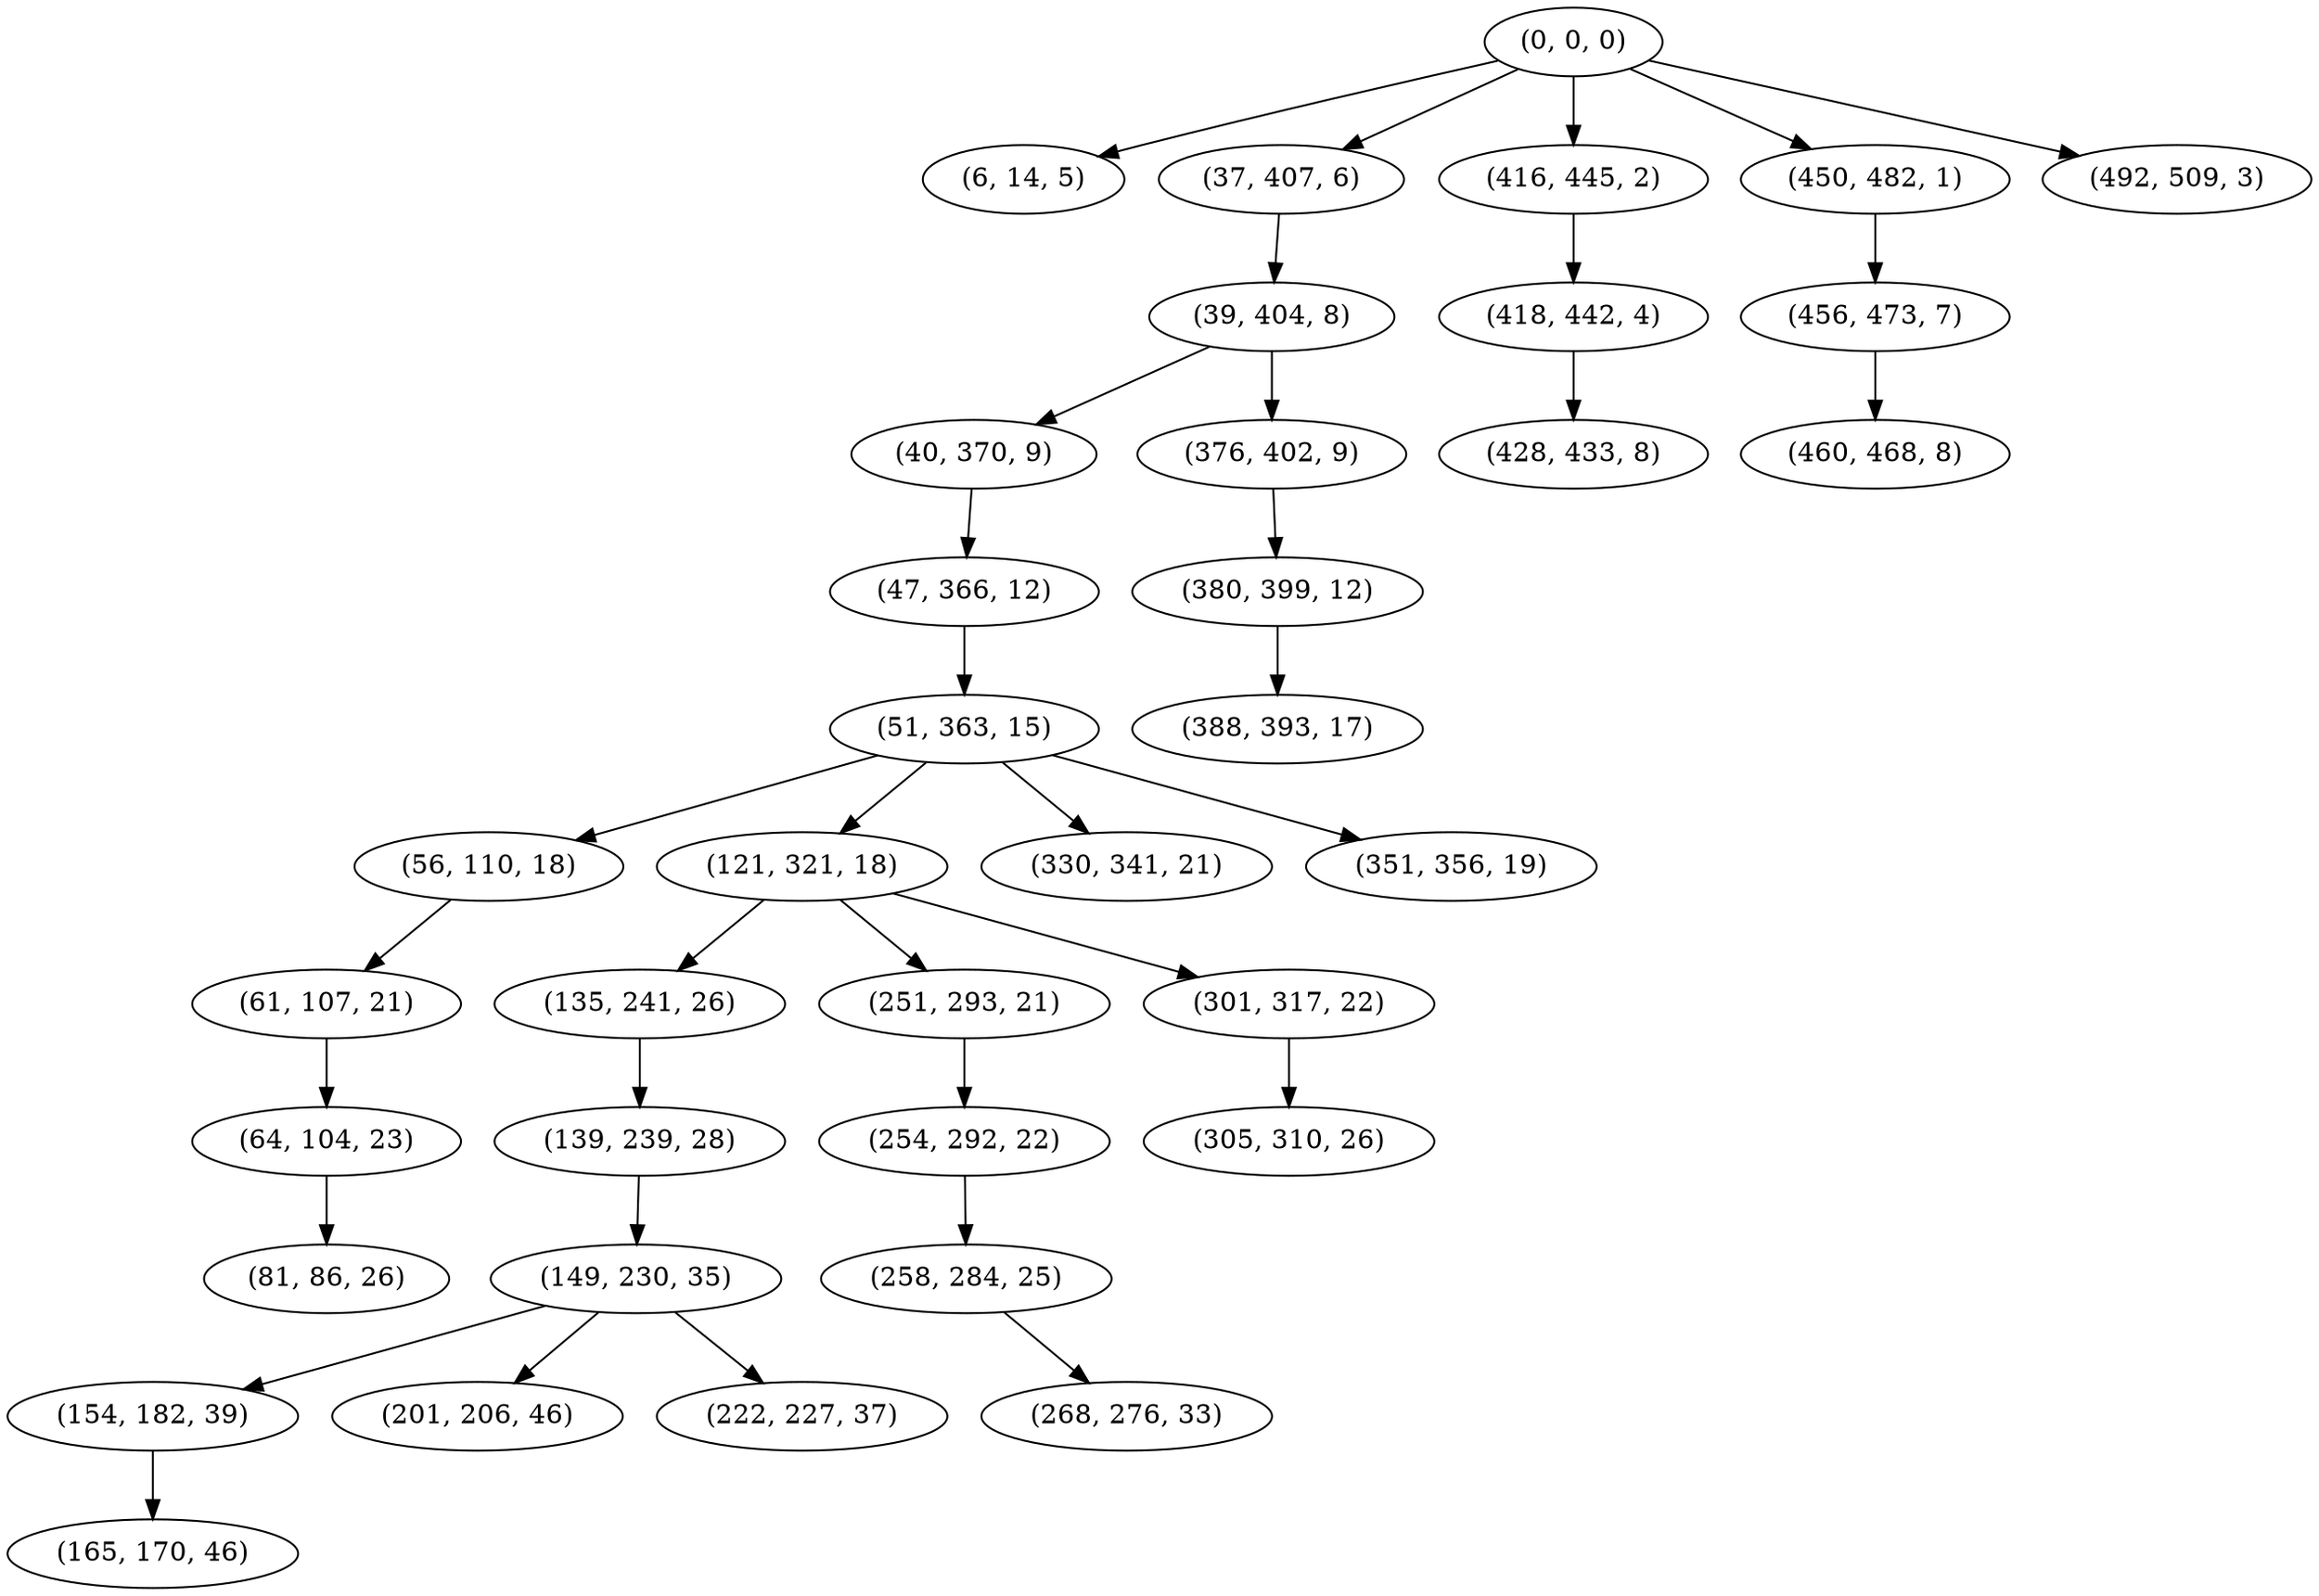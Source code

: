 digraph tree {
    "(0, 0, 0)";
    "(6, 14, 5)";
    "(37, 407, 6)";
    "(39, 404, 8)";
    "(40, 370, 9)";
    "(47, 366, 12)";
    "(51, 363, 15)";
    "(56, 110, 18)";
    "(61, 107, 21)";
    "(64, 104, 23)";
    "(81, 86, 26)";
    "(121, 321, 18)";
    "(135, 241, 26)";
    "(139, 239, 28)";
    "(149, 230, 35)";
    "(154, 182, 39)";
    "(165, 170, 46)";
    "(201, 206, 46)";
    "(222, 227, 37)";
    "(251, 293, 21)";
    "(254, 292, 22)";
    "(258, 284, 25)";
    "(268, 276, 33)";
    "(301, 317, 22)";
    "(305, 310, 26)";
    "(330, 341, 21)";
    "(351, 356, 19)";
    "(376, 402, 9)";
    "(380, 399, 12)";
    "(388, 393, 17)";
    "(416, 445, 2)";
    "(418, 442, 4)";
    "(428, 433, 8)";
    "(450, 482, 1)";
    "(456, 473, 7)";
    "(460, 468, 8)";
    "(492, 509, 3)";
    "(0, 0, 0)" -> "(6, 14, 5)";
    "(0, 0, 0)" -> "(37, 407, 6)";
    "(0, 0, 0)" -> "(416, 445, 2)";
    "(0, 0, 0)" -> "(450, 482, 1)";
    "(0, 0, 0)" -> "(492, 509, 3)";
    "(37, 407, 6)" -> "(39, 404, 8)";
    "(39, 404, 8)" -> "(40, 370, 9)";
    "(39, 404, 8)" -> "(376, 402, 9)";
    "(40, 370, 9)" -> "(47, 366, 12)";
    "(47, 366, 12)" -> "(51, 363, 15)";
    "(51, 363, 15)" -> "(56, 110, 18)";
    "(51, 363, 15)" -> "(121, 321, 18)";
    "(51, 363, 15)" -> "(330, 341, 21)";
    "(51, 363, 15)" -> "(351, 356, 19)";
    "(56, 110, 18)" -> "(61, 107, 21)";
    "(61, 107, 21)" -> "(64, 104, 23)";
    "(64, 104, 23)" -> "(81, 86, 26)";
    "(121, 321, 18)" -> "(135, 241, 26)";
    "(121, 321, 18)" -> "(251, 293, 21)";
    "(121, 321, 18)" -> "(301, 317, 22)";
    "(135, 241, 26)" -> "(139, 239, 28)";
    "(139, 239, 28)" -> "(149, 230, 35)";
    "(149, 230, 35)" -> "(154, 182, 39)";
    "(149, 230, 35)" -> "(201, 206, 46)";
    "(149, 230, 35)" -> "(222, 227, 37)";
    "(154, 182, 39)" -> "(165, 170, 46)";
    "(251, 293, 21)" -> "(254, 292, 22)";
    "(254, 292, 22)" -> "(258, 284, 25)";
    "(258, 284, 25)" -> "(268, 276, 33)";
    "(301, 317, 22)" -> "(305, 310, 26)";
    "(376, 402, 9)" -> "(380, 399, 12)";
    "(380, 399, 12)" -> "(388, 393, 17)";
    "(416, 445, 2)" -> "(418, 442, 4)";
    "(418, 442, 4)" -> "(428, 433, 8)";
    "(450, 482, 1)" -> "(456, 473, 7)";
    "(456, 473, 7)" -> "(460, 468, 8)";
}
